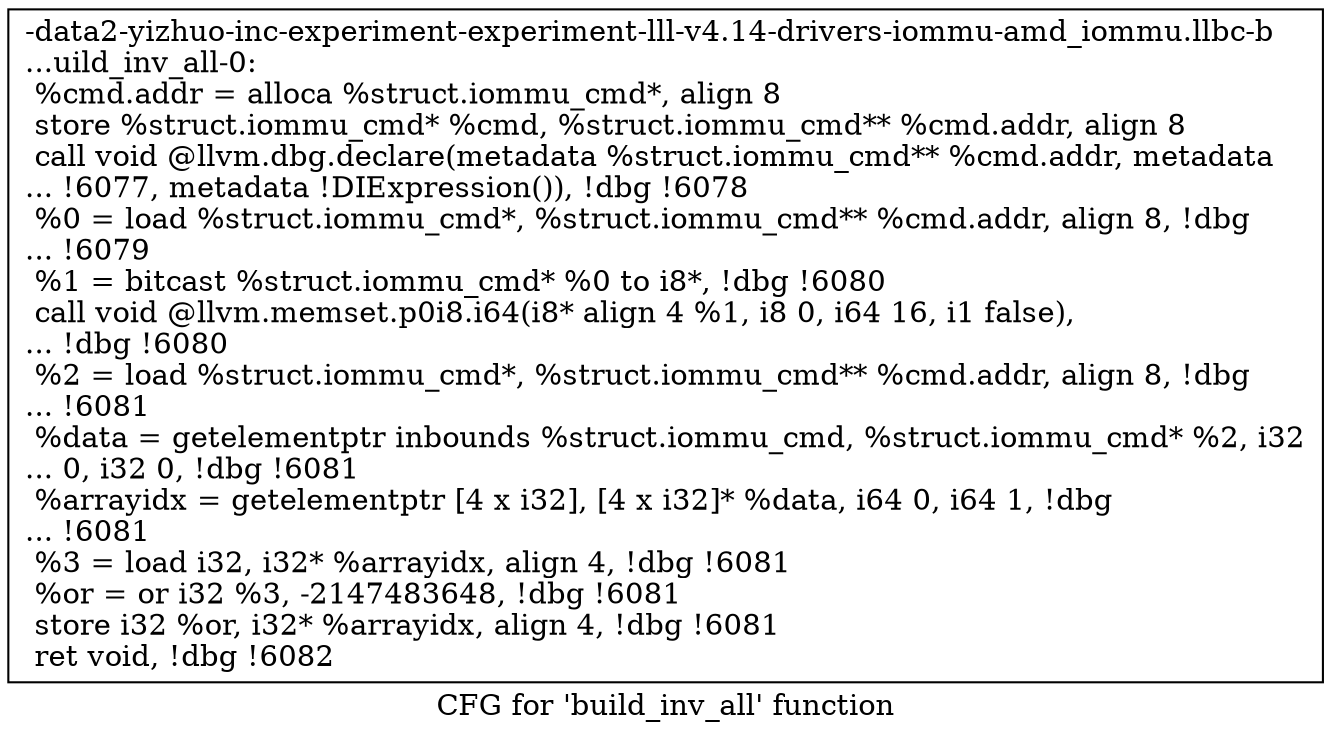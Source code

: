 digraph "CFG for 'build_inv_all' function" {
	label="CFG for 'build_inv_all' function";

	Node0x561b946d7670 [shape=record,label="{-data2-yizhuo-inc-experiment-experiment-lll-v4.14-drivers-iommu-amd_iommu.llbc-b\l...uild_inv_all-0:\l  %cmd.addr = alloca %struct.iommu_cmd*, align 8\l  store %struct.iommu_cmd* %cmd, %struct.iommu_cmd** %cmd.addr, align 8\l  call void @llvm.dbg.declare(metadata %struct.iommu_cmd** %cmd.addr, metadata\l... !6077, metadata !DIExpression()), !dbg !6078\l  %0 = load %struct.iommu_cmd*, %struct.iommu_cmd** %cmd.addr, align 8, !dbg\l... !6079\l  %1 = bitcast %struct.iommu_cmd* %0 to i8*, !dbg !6080\l  call void @llvm.memset.p0i8.i64(i8* align 4 %1, i8 0, i64 16, i1 false),\l... !dbg !6080\l  %2 = load %struct.iommu_cmd*, %struct.iommu_cmd** %cmd.addr, align 8, !dbg\l... !6081\l  %data = getelementptr inbounds %struct.iommu_cmd, %struct.iommu_cmd* %2, i32\l... 0, i32 0, !dbg !6081\l  %arrayidx = getelementptr [4 x i32], [4 x i32]* %data, i64 0, i64 1, !dbg\l... !6081\l  %3 = load i32, i32* %arrayidx, align 4, !dbg !6081\l  %or = or i32 %3, -2147483648, !dbg !6081\l  store i32 %or, i32* %arrayidx, align 4, !dbg !6081\l  ret void, !dbg !6082\l}"];
}

